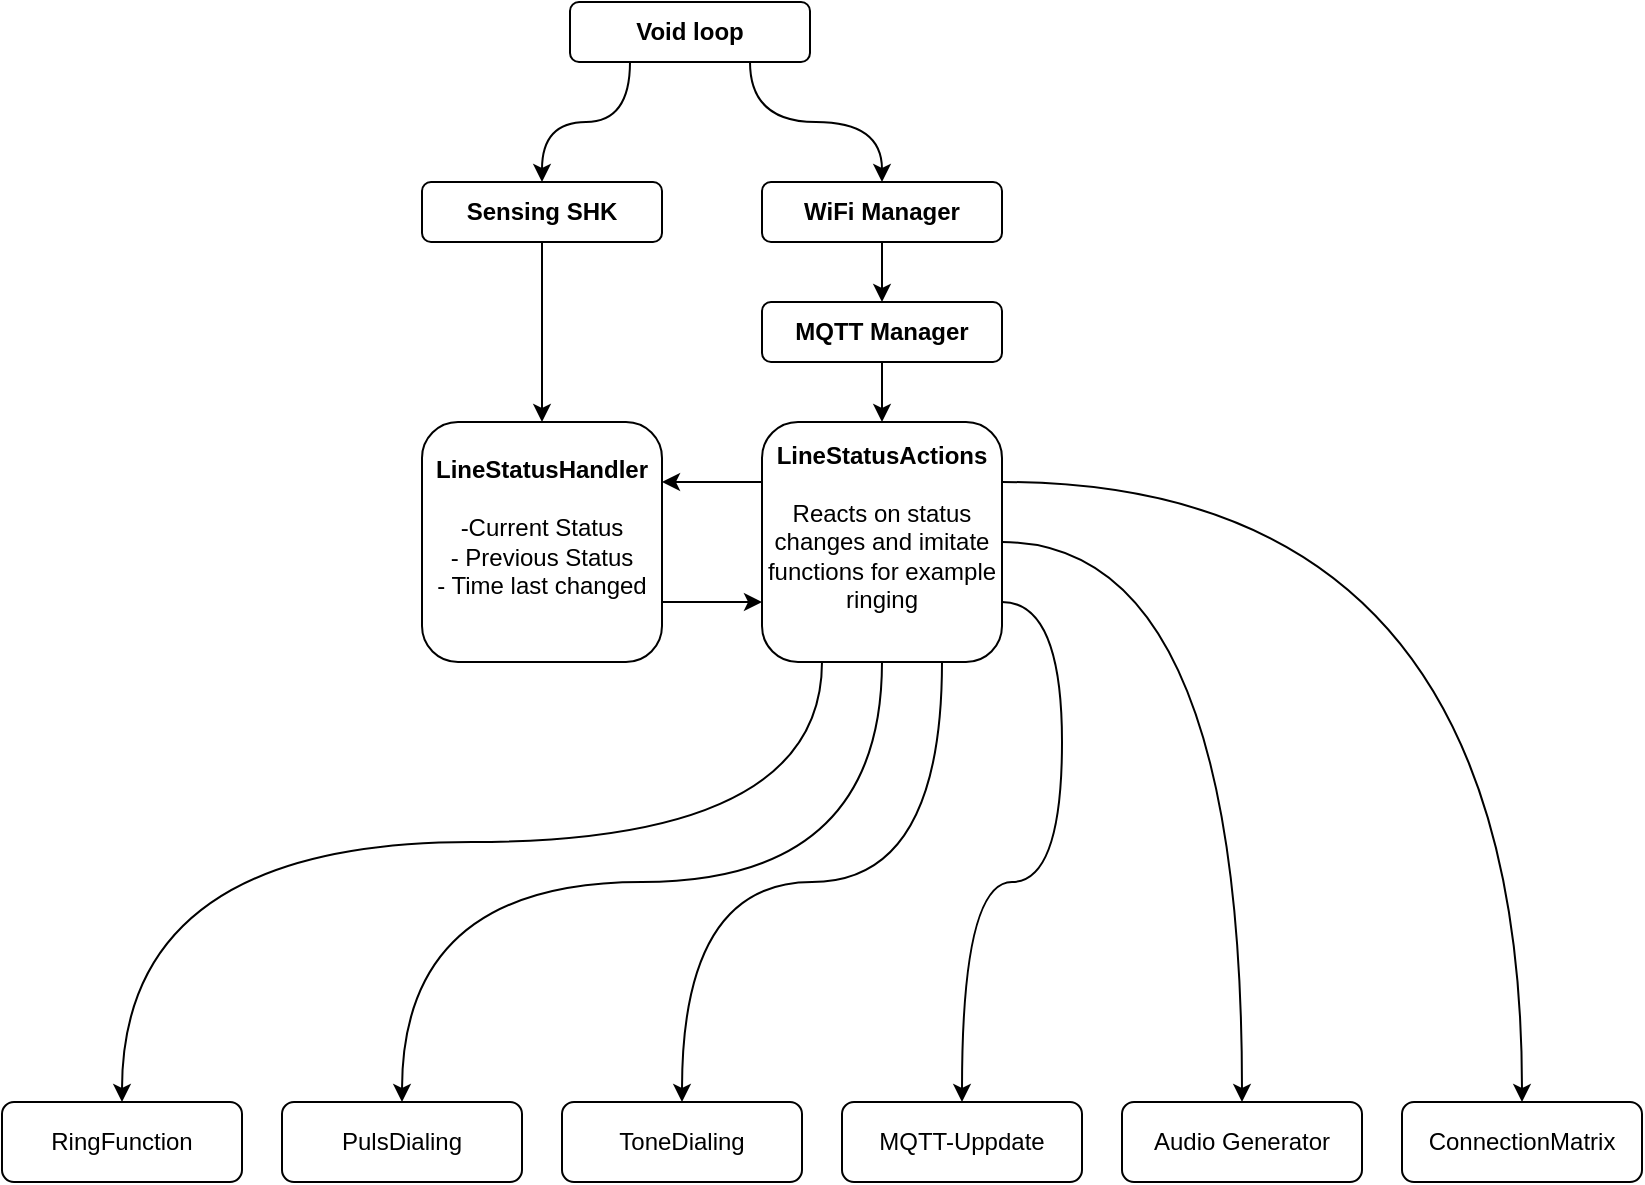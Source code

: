 <mxfile>
    <diagram name="Sida-1" id="nnDoThvHQ_QYUEsaVjcj">
        <mxGraphModel dx="692" dy="370" grid="1" gridSize="10" guides="1" tooltips="1" connect="1" arrows="1" fold="1" page="1" pageScale="1" pageWidth="827" pageHeight="1169" math="0" shadow="0">
            <root>
                <mxCell id="0"/>
                <mxCell id="1" parent="0"/>
                <mxCell id="XFpWWGiLl26WrSRfNVlt-15" style="edgeStyle=orthogonalEdgeStyle;rounded=0;orthogonalLoop=1;jettySize=auto;html=1;exitX=0.25;exitY=1;exitDx=0;exitDy=0;entryX=0.5;entryY=0;entryDx=0;entryDy=0;curved=1;" parent="1" source="XFpWWGiLl26WrSRfNVlt-1" target="XFpWWGiLl26WrSRfNVlt-4" edge="1">
                    <mxGeometry relative="1" as="geometry"/>
                </mxCell>
                <mxCell id="XFpWWGiLl26WrSRfNVlt-16" style="edgeStyle=orthogonalEdgeStyle;rounded=0;orthogonalLoop=1;jettySize=auto;html=1;exitX=0.75;exitY=1;exitDx=0;exitDy=0;entryX=0.5;entryY=0;entryDx=0;entryDy=0;curved=1;" parent="1" source="XFpWWGiLl26WrSRfNVlt-1" target="XFpWWGiLl26WrSRfNVlt-2" edge="1">
                    <mxGeometry relative="1" as="geometry"/>
                </mxCell>
                <mxCell id="XFpWWGiLl26WrSRfNVlt-1" value="&lt;b&gt;Void loop&lt;/b&gt;" style="rounded=1;whiteSpace=wrap;html=1;" parent="1" vertex="1">
                    <mxGeometry x="394" y="50" width="120" height="30" as="geometry"/>
                </mxCell>
                <mxCell id="XFpWWGiLl26WrSRfNVlt-17" style="edgeStyle=orthogonalEdgeStyle;rounded=0;orthogonalLoop=1;jettySize=auto;html=1;exitX=0.5;exitY=1;exitDx=0;exitDy=0;" parent="1" source="XFpWWGiLl26WrSRfNVlt-2" target="XFpWWGiLl26WrSRfNVlt-3" edge="1">
                    <mxGeometry relative="1" as="geometry"/>
                </mxCell>
                <mxCell id="XFpWWGiLl26WrSRfNVlt-2" value="&lt;b&gt;WiFi Manager&lt;/b&gt;" style="rounded=1;whiteSpace=wrap;html=1;" parent="1" vertex="1">
                    <mxGeometry x="490" y="140" width="120" height="30" as="geometry"/>
                </mxCell>
                <mxCell id="XFpWWGiLl26WrSRfNVlt-13" style="edgeStyle=orthogonalEdgeStyle;rounded=0;orthogonalLoop=1;jettySize=auto;html=1;exitX=0.5;exitY=1;exitDx=0;exitDy=0;entryX=0.5;entryY=0;entryDx=0;entryDy=0;" parent="1" source="XFpWWGiLl26WrSRfNVlt-3" target="XFpWWGiLl26WrSRfNVlt-6" edge="1">
                    <mxGeometry relative="1" as="geometry"/>
                </mxCell>
                <mxCell id="XFpWWGiLl26WrSRfNVlt-3" value="&lt;b&gt;MQTT Manager&lt;/b&gt;" style="rounded=1;whiteSpace=wrap;html=1;" parent="1" vertex="1">
                    <mxGeometry x="490" y="200" width="120" height="30" as="geometry"/>
                </mxCell>
                <mxCell id="XFpWWGiLl26WrSRfNVlt-14" style="edgeStyle=orthogonalEdgeStyle;rounded=0;orthogonalLoop=1;jettySize=auto;html=1;exitX=0.5;exitY=1;exitDx=0;exitDy=0;entryX=0.5;entryY=0;entryDx=0;entryDy=0;" parent="1" source="XFpWWGiLl26WrSRfNVlt-4" target="XFpWWGiLl26WrSRfNVlt-5" edge="1">
                    <mxGeometry relative="1" as="geometry"/>
                </mxCell>
                <mxCell id="XFpWWGiLl26WrSRfNVlt-4" value="&lt;b&gt;Sensing SHK&lt;/b&gt;" style="rounded=1;whiteSpace=wrap;html=1;" parent="1" vertex="1">
                    <mxGeometry x="320" y="140" width="120" height="30" as="geometry"/>
                </mxCell>
                <mxCell id="XFpWWGiLl26WrSRfNVlt-19" style="edgeStyle=orthogonalEdgeStyle;rounded=0;orthogonalLoop=1;jettySize=auto;html=1;exitX=1;exitY=0.75;exitDx=0;exitDy=0;entryX=0;entryY=0.75;entryDx=0;entryDy=0;" parent="1" source="XFpWWGiLl26WrSRfNVlt-5" target="XFpWWGiLl26WrSRfNVlt-6" edge="1">
                    <mxGeometry relative="1" as="geometry"/>
                </mxCell>
                <mxCell id="2" style="edgeStyle=orthogonalEdgeStyle;html=1;exitX=0.25;exitY=1;exitDx=0;exitDy=0;entryX=0.5;entryY=0;entryDx=0;entryDy=0;curved=1;" edge="1" parent="1" source="XFpWWGiLl26WrSRfNVlt-6" target="XFpWWGiLl26WrSRfNVlt-7">
                    <mxGeometry relative="1" as="geometry">
                        <Array as="points">
                            <mxPoint x="520" y="470"/>
                            <mxPoint x="170" y="470"/>
                        </Array>
                    </mxGeometry>
                </mxCell>
                <mxCell id="XFpWWGiLl26WrSRfNVlt-5" value="&lt;b&gt;LineStatusHandler&lt;/b&gt;&lt;div&gt;&lt;br&gt;&lt;/div&gt;&lt;div&gt;-Current Status&lt;/div&gt;&lt;div&gt;- Previous Status&lt;/div&gt;&lt;div&gt;- Time last changed&lt;/div&gt;&lt;div&gt;&lt;br&gt;&lt;/div&gt;" style="rounded=1;whiteSpace=wrap;html=1;" parent="1" vertex="1">
                    <mxGeometry x="320" y="260" width="120" height="120" as="geometry"/>
                </mxCell>
                <mxCell id="XFpWWGiLl26WrSRfNVlt-18" style="edgeStyle=orthogonalEdgeStyle;rounded=0;orthogonalLoop=1;jettySize=auto;html=1;exitX=0;exitY=0.25;exitDx=0;exitDy=0;entryX=1;entryY=0.25;entryDx=0;entryDy=0;" parent="1" source="XFpWWGiLl26WrSRfNVlt-6" target="XFpWWGiLl26WrSRfNVlt-5" edge="1">
                    <mxGeometry relative="1" as="geometry"/>
                </mxCell>
                <mxCell id="3" style="edgeStyle=orthogonalEdgeStyle;curved=1;html=1;exitX=0.5;exitY=1;exitDx=0;exitDy=0;entryX=0.5;entryY=0;entryDx=0;entryDy=0;" edge="1" parent="1" source="XFpWWGiLl26WrSRfNVlt-6" target="XFpWWGiLl26WrSRfNVlt-8">
                    <mxGeometry relative="1" as="geometry">
                        <Array as="points">
                            <mxPoint x="550" y="490"/>
                            <mxPoint x="310" y="490"/>
                        </Array>
                    </mxGeometry>
                </mxCell>
                <mxCell id="4" style="edgeStyle=orthogonalEdgeStyle;curved=1;html=1;exitX=0.75;exitY=1;exitDx=0;exitDy=0;entryX=0.5;entryY=0;entryDx=0;entryDy=0;" edge="1" parent="1" source="XFpWWGiLl26WrSRfNVlt-6" target="XFpWWGiLl26WrSRfNVlt-9">
                    <mxGeometry relative="1" as="geometry">
                        <Array as="points">
                            <mxPoint x="580" y="490"/>
                            <mxPoint x="450" y="490"/>
                        </Array>
                    </mxGeometry>
                </mxCell>
                <mxCell id="5" style="edgeStyle=orthogonalEdgeStyle;curved=1;html=1;exitX=1;exitY=0.75;exitDx=0;exitDy=0;entryX=0.5;entryY=0;entryDx=0;entryDy=0;" edge="1" parent="1" source="XFpWWGiLl26WrSRfNVlt-6" target="XFpWWGiLl26WrSRfNVlt-10">
                    <mxGeometry relative="1" as="geometry">
                        <Array as="points">
                            <mxPoint x="640" y="350"/>
                            <mxPoint x="640" y="490"/>
                            <mxPoint x="590" y="490"/>
                        </Array>
                    </mxGeometry>
                </mxCell>
                <mxCell id="6" style="edgeStyle=orthogonalEdgeStyle;curved=1;html=1;exitX=1;exitY=0.5;exitDx=0;exitDy=0;" edge="1" parent="1" source="XFpWWGiLl26WrSRfNVlt-6" target="XFpWWGiLl26WrSRfNVlt-11">
                    <mxGeometry relative="1" as="geometry"/>
                </mxCell>
                <mxCell id="7" style="edgeStyle=orthogonalEdgeStyle;curved=1;html=1;exitX=1;exitY=0.25;exitDx=0;exitDy=0;" edge="1" parent="1" source="XFpWWGiLl26WrSRfNVlt-6" target="XFpWWGiLl26WrSRfNVlt-12">
                    <mxGeometry relative="1" as="geometry"/>
                </mxCell>
                <mxCell id="XFpWWGiLl26WrSRfNVlt-6" value="&lt;b&gt;LineStatusActions&lt;/b&gt;&lt;div&gt;&lt;br&gt;&lt;/div&gt;&lt;div&gt;Reacts on status changes and imitate functions for example ringing&lt;/div&gt;&lt;div&gt;&lt;br&gt;&lt;/div&gt;" style="rounded=1;whiteSpace=wrap;html=1;" parent="1" vertex="1">
                    <mxGeometry x="490" y="260" width="120" height="120" as="geometry"/>
                </mxCell>
                <mxCell id="XFpWWGiLl26WrSRfNVlt-7" value="RingFunction" style="rounded=1;whiteSpace=wrap;html=1;" parent="1" vertex="1">
                    <mxGeometry x="110" y="600" width="120" height="40" as="geometry"/>
                </mxCell>
                <mxCell id="XFpWWGiLl26WrSRfNVlt-8" value="PulsDialing" style="rounded=1;whiteSpace=wrap;html=1;" parent="1" vertex="1">
                    <mxGeometry x="250" y="600" width="120" height="40" as="geometry"/>
                </mxCell>
                <mxCell id="XFpWWGiLl26WrSRfNVlt-9" value="ToneDialing" style="rounded=1;whiteSpace=wrap;html=1;" parent="1" vertex="1">
                    <mxGeometry x="390" y="600" width="120" height="40" as="geometry"/>
                </mxCell>
                <mxCell id="XFpWWGiLl26WrSRfNVlt-10" value="MQTT-Uppdate" style="rounded=1;whiteSpace=wrap;html=1;" parent="1" vertex="1">
                    <mxGeometry x="530" y="600" width="120" height="40" as="geometry"/>
                </mxCell>
                <mxCell id="XFpWWGiLl26WrSRfNVlt-11" value="Audio Generator" style="rounded=1;whiteSpace=wrap;html=1;" parent="1" vertex="1">
                    <mxGeometry x="670" y="600" width="120" height="40" as="geometry"/>
                </mxCell>
                <mxCell id="XFpWWGiLl26WrSRfNVlt-12" value="ConnectionMatrix" style="rounded=1;whiteSpace=wrap;html=1;" parent="1" vertex="1">
                    <mxGeometry x="810" y="600" width="120" height="40" as="geometry"/>
                </mxCell>
            </root>
        </mxGraphModel>
    </diagram>
</mxfile>